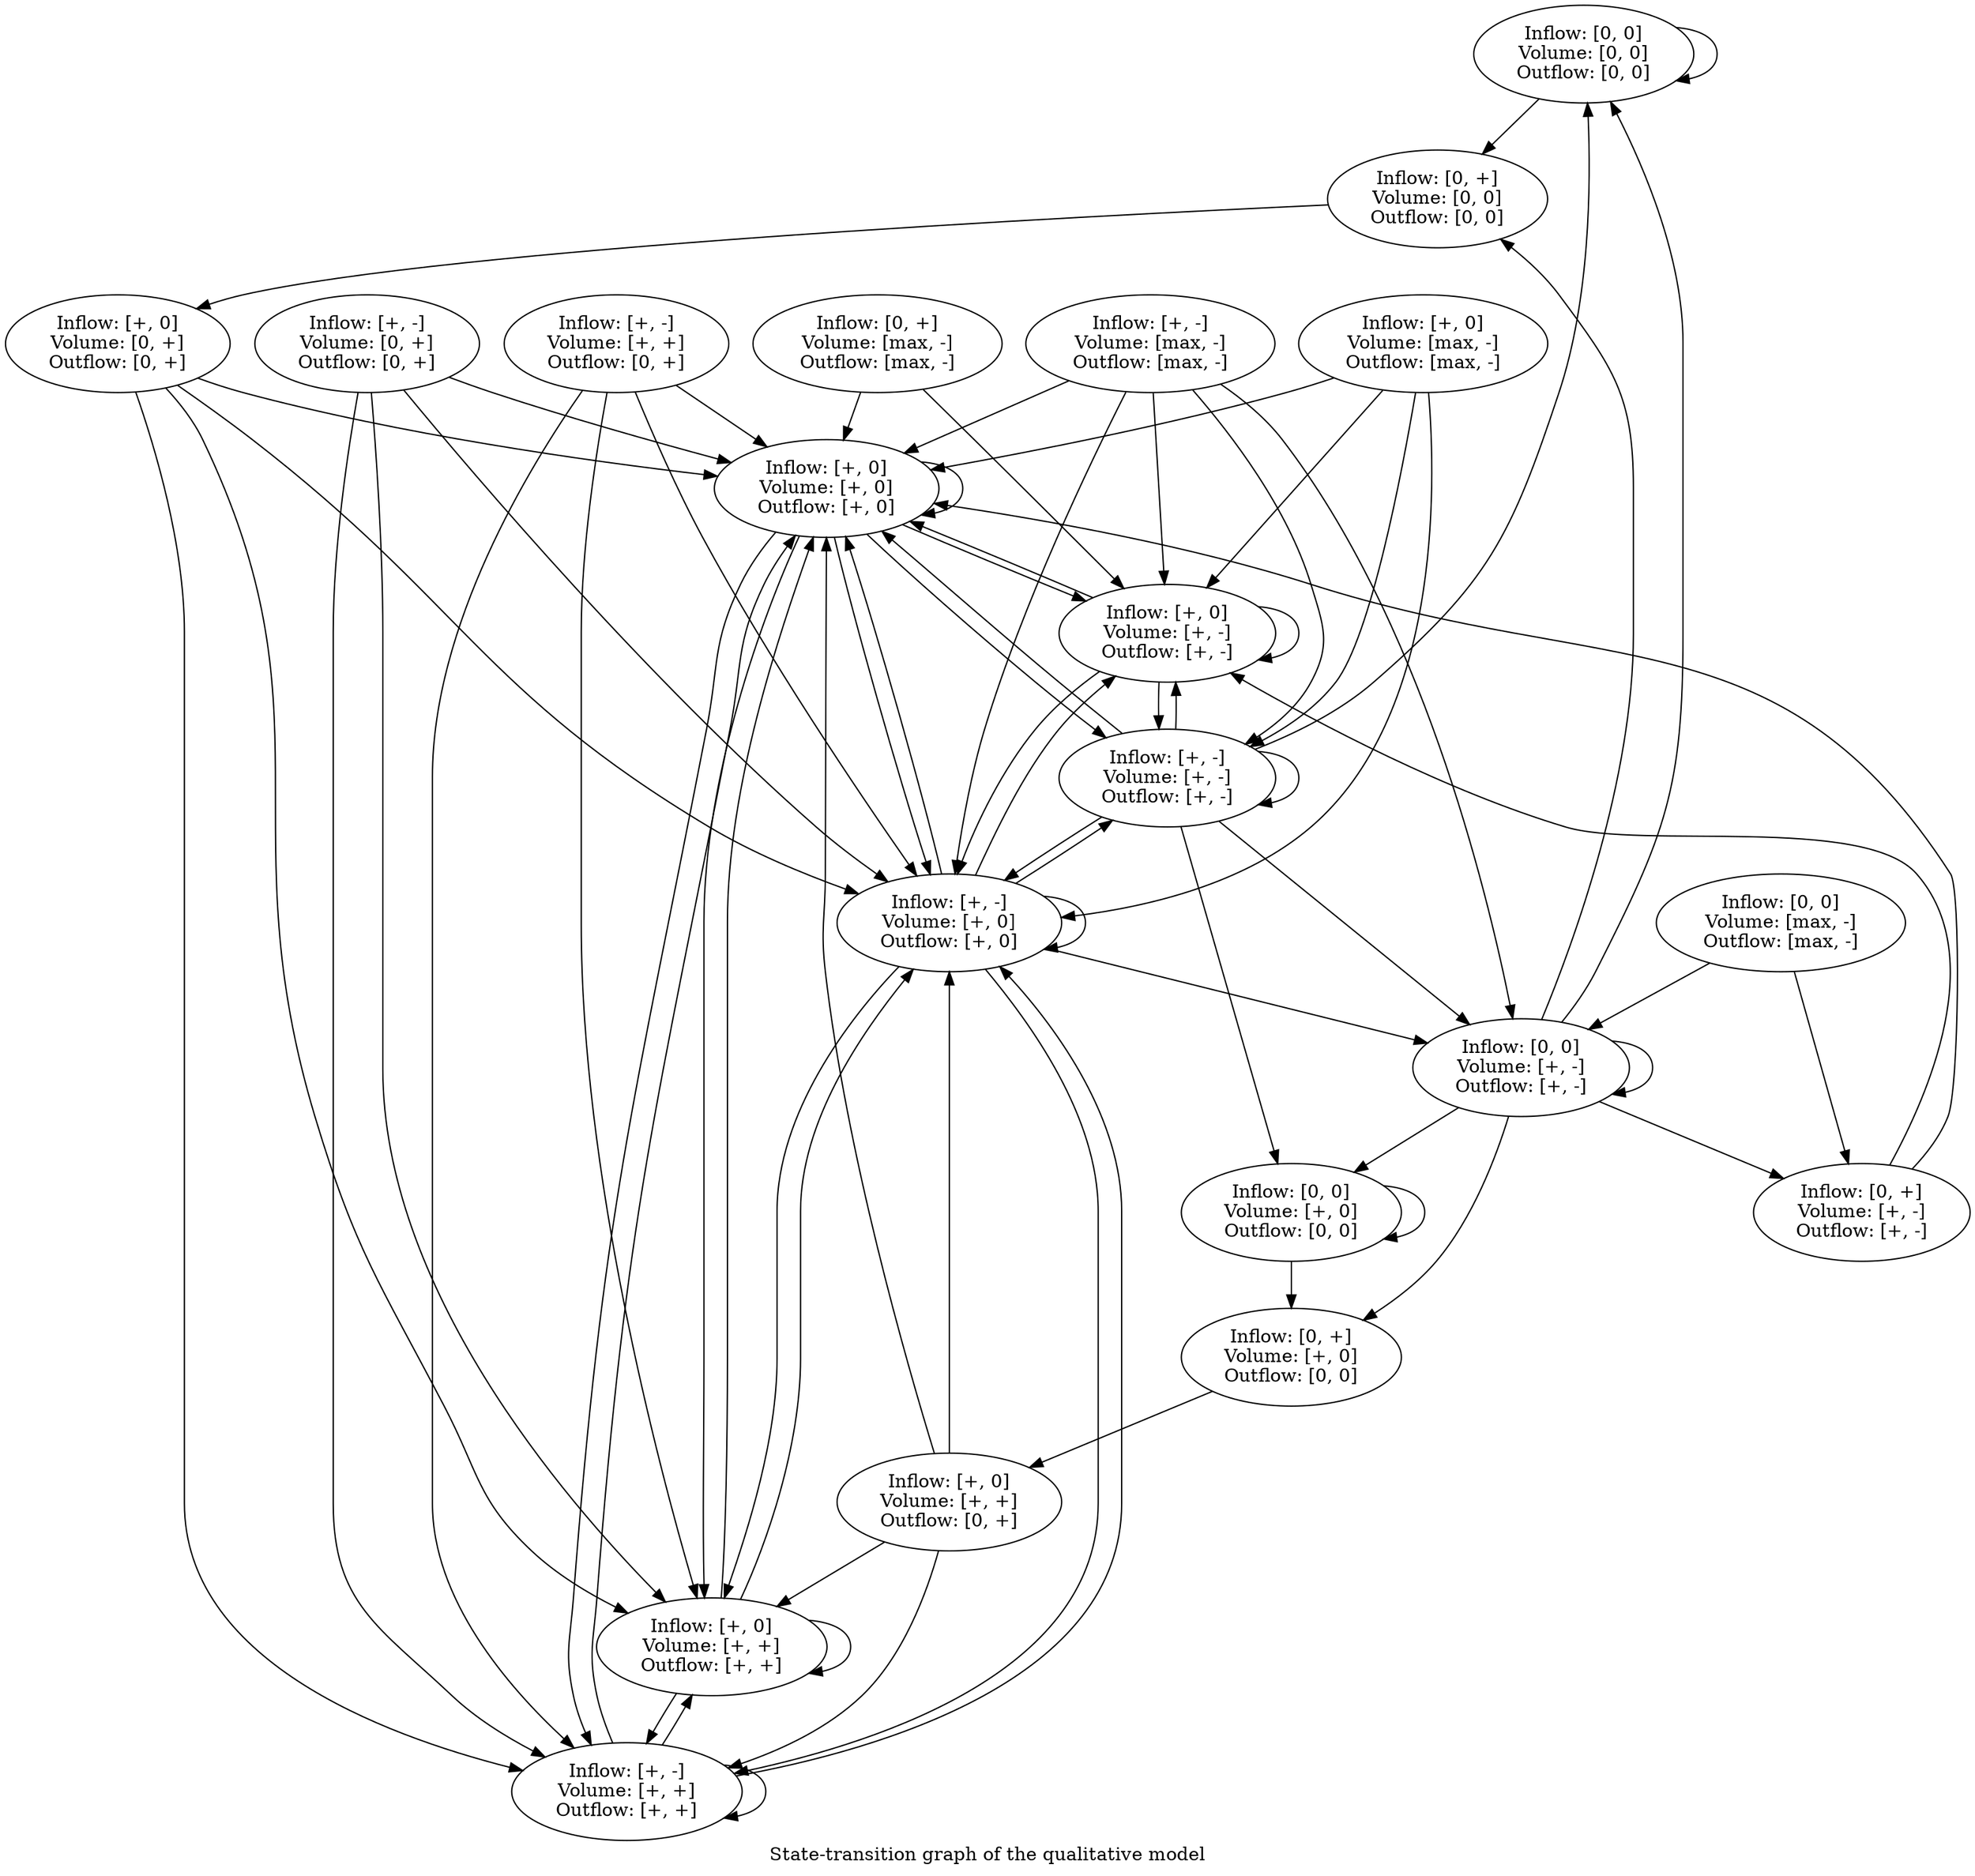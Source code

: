 strict digraph "" {
	graph [label="State-transition graph of the qualitative model",
		normalize=True,
		overlap=False,
		sep=0.5,
		smoothing=avg_dist,
		splines=True
	];
	"Inflow: [0, 0]
Volume: [0, 0]
Outflow: [0, 0]" -> "Inflow: [0, 0]
Volume: [0, 0]
Outflow: [0, 0]";
	"Inflow: [0, 0]
Volume: [0, 0]
Outflow: [0, 0]" -> "Inflow: [0, +]
Volume: [0, 0]
Outflow: [0, 0]";
	"Inflow: [0, +]
Volume: [0, 0]
Outflow: [0, 0]" -> "Inflow: [+, 0]
Volume: [0, +]
Outflow: [0, +]";
	"Inflow: [0, 0]
Volume: [+, -]
Outflow: [+, -]" -> "Inflow: [0, 0]
Volume: [0, 0]
Outflow: [0, 0]";
	"Inflow: [0, 0]
Volume: [+, -]
Outflow: [+, -]" -> "Inflow: [0, +]
Volume: [0, 0]
Outflow: [0, 0]";
	"Inflow: [0, 0]
Volume: [+, -]
Outflow: [+, -]" -> "Inflow: [0, 0]
Volume: [+, -]
Outflow: [+, -]";
	"Inflow: [0, 0]
Volume: [+, -]
Outflow: [+, -]" -> "Inflow: [0, 0]
Volume: [+, 0]
Outflow: [0, 0]";
	"Inflow: [0, 0]
Volume: [+, -]
Outflow: [+, -]" -> "Inflow: [0, +]
Volume: [+, -]
Outflow: [+, -]";
	"Inflow: [0, 0]
Volume: [+, -]
Outflow: [+, -]" -> "Inflow: [0, +]
Volume: [+, 0]
Outflow: [0, 0]";
	"Inflow: [0, 0]
Volume: [+, 0]
Outflow: [0, 0]" -> "Inflow: [0, 0]
Volume: [+, 0]
Outflow: [0, 0]";
	"Inflow: [0, 0]
Volume: [+, 0]
Outflow: [0, 0]" -> "Inflow: [0, +]
Volume: [+, 0]
Outflow: [0, 0]";
	"Inflow: [0, +]
Volume: [+, -]
Outflow: [+, -]" -> "Inflow: [+, 0]
Volume: [+, -]
Outflow: [+, -]";
	"Inflow: [0, +]
Volume: [+, -]
Outflow: [+, -]" -> "Inflow: [+, 0]
Volume: [+, 0]
Outflow: [+, 0]";
	"Inflow: [0, +]
Volume: [+, 0]
Outflow: [0, 0]" -> "Inflow: [+, 0]
Volume: [+, +]
Outflow: [0, +]";
	"Inflow: [0, 0]
Volume: [max, -]
Outflow: [max, -]" -> "Inflow: [0, 0]
Volume: [+, -]
Outflow: [+, -]";
	"Inflow: [0, 0]
Volume: [max, -]
Outflow: [max, -]" -> "Inflow: [0, +]
Volume: [+, -]
Outflow: [+, -]";
	"Inflow: [+, 0]
Volume: [0, +]
Outflow: [0, +]" -> "Inflow: [+, 0]
Volume: [+, 0]
Outflow: [+, 0]";
	"Inflow: [+, 0]
Volume: [0, +]
Outflow: [0, +]" -> "Inflow: [+, -]
Volume: [+, 0]
Outflow: [+, 0]";
	"Inflow: [+, 0]
Volume: [0, +]
Outflow: [0, +]" -> "Inflow: [+, -]
Volume: [+, +]
Outflow: [+, +]";
	"Inflow: [+, 0]
Volume: [0, +]
Outflow: [0, +]" -> "Inflow: [+, 0]
Volume: [+, +]
Outflow: [+, +]";
	"Inflow: [+, 0]
Volume: [+, -]
Outflow: [+, -]" -> "Inflow: [+, 0]
Volume: [+, -]
Outflow: [+, -]";
	"Inflow: [+, 0]
Volume: [+, -]
Outflow: [+, -]" -> "Inflow: [+, 0]
Volume: [+, 0]
Outflow: [+, 0]";
	"Inflow: [+, 0]
Volume: [+, -]
Outflow: [+, -]" -> "Inflow: [+, -]
Volume: [+, 0]
Outflow: [+, 0]";
	"Inflow: [+, 0]
Volume: [+, -]
Outflow: [+, -]" -> "Inflow: [+, -]
Volume: [+, -]
Outflow: [+, -]";
	"Inflow: [+, 0]
Volume: [+, 0]
Outflow: [+, 0]" -> "Inflow: [+, 0]
Volume: [+, -]
Outflow: [+, -]";
	"Inflow: [+, 0]
Volume: [+, 0]
Outflow: [+, 0]" -> "Inflow: [+, 0]
Volume: [+, 0]
Outflow: [+, 0]";
	"Inflow: [+, 0]
Volume: [+, 0]
Outflow: [+, 0]" -> "Inflow: [+, -]
Volume: [+, 0]
Outflow: [+, 0]";
	"Inflow: [+, 0]
Volume: [+, 0]
Outflow: [+, 0]" -> "Inflow: [+, -]
Volume: [+, +]
Outflow: [+, +]";
	"Inflow: [+, 0]
Volume: [+, 0]
Outflow: [+, 0]" -> "Inflow: [+, 0]
Volume: [+, +]
Outflow: [+, +]";
	"Inflow: [+, 0]
Volume: [+, 0]
Outflow: [+, 0]" -> "Inflow: [+, -]
Volume: [+, -]
Outflow: [+, -]";
	"Inflow: [+, 0]
Volume: [+, +]
Outflow: [0, +]" -> "Inflow: [+, 0]
Volume: [+, 0]
Outflow: [+, 0]";
	"Inflow: [+, 0]
Volume: [+, +]
Outflow: [0, +]" -> "Inflow: [+, -]
Volume: [+, 0]
Outflow: [+, 0]";
	"Inflow: [+, 0]
Volume: [+, +]
Outflow: [0, +]" -> "Inflow: [+, -]
Volume: [+, +]
Outflow: [+, +]";
	"Inflow: [+, 0]
Volume: [+, +]
Outflow: [0, +]" -> "Inflow: [+, 0]
Volume: [+, +]
Outflow: [+, +]";
	"Inflow: [0, +]
Volume: [max, -]
Outflow: [max, -]" -> "Inflow: [+, 0]
Volume: [+, -]
Outflow: [+, -]";
	"Inflow: [0, +]
Volume: [max, -]
Outflow: [max, -]" -> "Inflow: [+, 0]
Volume: [+, 0]
Outflow: [+, 0]";
	"Inflow: [+, -]
Volume: [0, +]
Outflow: [0, +]" -> "Inflow: [+, 0]
Volume: [+, 0]
Outflow: [+, 0]";
	"Inflow: [+, -]
Volume: [0, +]
Outflow: [0, +]" -> "Inflow: [+, -]
Volume: [+, 0]
Outflow: [+, 0]";
	"Inflow: [+, -]
Volume: [0, +]
Outflow: [0, +]" -> "Inflow: [+, -]
Volume: [+, +]
Outflow: [+, +]";
	"Inflow: [+, -]
Volume: [0, +]
Outflow: [0, +]" -> "Inflow: [+, 0]
Volume: [+, +]
Outflow: [+, +]";
	"Inflow: [+, -]
Volume: [+, 0]
Outflow: [+, 0]" -> "Inflow: [0, 0]
Volume: [+, -]
Outflow: [+, -]";
	"Inflow: [+, -]
Volume: [+, 0]
Outflow: [+, 0]" -> "Inflow: [+, 0]
Volume: [+, -]
Outflow: [+, -]";
	"Inflow: [+, -]
Volume: [+, 0]
Outflow: [+, 0]" -> "Inflow: [+, 0]
Volume: [+, 0]
Outflow: [+, 0]";
	"Inflow: [+, -]
Volume: [+, 0]
Outflow: [+, 0]" -> "Inflow: [+, -]
Volume: [+, 0]
Outflow: [+, 0]";
	"Inflow: [+, -]
Volume: [+, 0]
Outflow: [+, 0]" -> "Inflow: [+, -]
Volume: [+, +]
Outflow: [+, +]";
	"Inflow: [+, -]
Volume: [+, 0]
Outflow: [+, 0]" -> "Inflow: [+, 0]
Volume: [+, +]
Outflow: [+, +]";
	"Inflow: [+, -]
Volume: [+, 0]
Outflow: [+, 0]" -> "Inflow: [+, -]
Volume: [+, -]
Outflow: [+, -]";
	"Inflow: [+, -]
Volume: [+, +]
Outflow: [+, +]" -> "Inflow: [+, 0]
Volume: [+, 0]
Outflow: [+, 0]";
	"Inflow: [+, -]
Volume: [+, +]
Outflow: [+, +]" -> "Inflow: [+, -]
Volume: [+, 0]
Outflow: [+, 0]";
	"Inflow: [+, -]
Volume: [+, +]
Outflow: [+, +]" -> "Inflow: [+, -]
Volume: [+, +]
Outflow: [+, +]";
	"Inflow: [+, -]
Volume: [+, +]
Outflow: [+, +]" -> "Inflow: [+, 0]
Volume: [+, +]
Outflow: [+, +]";
	"Inflow: [+, 0]
Volume: [+, +]
Outflow: [+, +]" -> "Inflow: [+, 0]
Volume: [+, 0]
Outflow: [+, 0]";
	"Inflow: [+, 0]
Volume: [+, +]
Outflow: [+, +]" -> "Inflow: [+, -]
Volume: [+, 0]
Outflow: [+, 0]";
	"Inflow: [+, 0]
Volume: [+, +]
Outflow: [+, +]" -> "Inflow: [+, -]
Volume: [+, +]
Outflow: [+, +]";
	"Inflow: [+, 0]
Volume: [+, +]
Outflow: [+, +]" -> "Inflow: [+, 0]
Volume: [+, +]
Outflow: [+, +]";
	"Inflow: [+, -]
Volume: [+, -]
Outflow: [+, -]" -> "Inflow: [0, 0]
Volume: [0, 0]
Outflow: [0, 0]";
	"Inflow: [+, -]
Volume: [+, -]
Outflow: [+, -]" -> "Inflow: [0, 0]
Volume: [+, -]
Outflow: [+, -]";
	"Inflow: [+, -]
Volume: [+, -]
Outflow: [+, -]" -> "Inflow: [0, 0]
Volume: [+, 0]
Outflow: [0, 0]";
	"Inflow: [+, -]
Volume: [+, -]
Outflow: [+, -]" -> "Inflow: [+, 0]
Volume: [+, -]
Outflow: [+, -]";
	"Inflow: [+, -]
Volume: [+, -]
Outflow: [+, -]" -> "Inflow: [+, 0]
Volume: [+, 0]
Outflow: [+, 0]";
	"Inflow: [+, -]
Volume: [+, -]
Outflow: [+, -]" -> "Inflow: [+, -]
Volume: [+, 0]
Outflow: [+, 0]";
	"Inflow: [+, -]
Volume: [+, -]
Outflow: [+, -]" -> "Inflow: [+, -]
Volume: [+, -]
Outflow: [+, -]";
	"Inflow: [+, -]
Volume: [+, +]
Outflow: [0, +]" -> "Inflow: [+, 0]
Volume: [+, 0]
Outflow: [+, 0]";
	"Inflow: [+, -]
Volume: [+, +]
Outflow: [0, +]" -> "Inflow: [+, -]
Volume: [+, 0]
Outflow: [+, 0]";
	"Inflow: [+, -]
Volume: [+, +]
Outflow: [0, +]" -> "Inflow: [+, -]
Volume: [+, +]
Outflow: [+, +]";
	"Inflow: [+, -]
Volume: [+, +]
Outflow: [0, +]" -> "Inflow: [+, 0]
Volume: [+, +]
Outflow: [+, +]";
	"Inflow: [+, -]
Volume: [max, -]
Outflow: [max, -]" -> "Inflow: [0, 0]
Volume: [+, -]
Outflow: [+, -]";
	"Inflow: [+, -]
Volume: [max, -]
Outflow: [max, -]" -> "Inflow: [+, 0]
Volume: [+, -]
Outflow: [+, -]";
	"Inflow: [+, -]
Volume: [max, -]
Outflow: [max, -]" -> "Inflow: [+, 0]
Volume: [+, 0]
Outflow: [+, 0]";
	"Inflow: [+, -]
Volume: [max, -]
Outflow: [max, -]" -> "Inflow: [+, -]
Volume: [+, 0]
Outflow: [+, 0]";
	"Inflow: [+, -]
Volume: [max, -]
Outflow: [max, -]" -> "Inflow: [+, -]
Volume: [+, -]
Outflow: [+, -]";
	"Inflow: [+, 0]
Volume: [max, -]
Outflow: [max, -]" -> "Inflow: [+, 0]
Volume: [+, -]
Outflow: [+, -]";
	"Inflow: [+, 0]
Volume: [max, -]
Outflow: [max, -]" -> "Inflow: [+, 0]
Volume: [+, 0]
Outflow: [+, 0]";
	"Inflow: [+, 0]
Volume: [max, -]
Outflow: [max, -]" -> "Inflow: [+, -]
Volume: [+, 0]
Outflow: [+, 0]";
	"Inflow: [+, 0]
Volume: [max, -]
Outflow: [max, -]" -> "Inflow: [+, -]
Volume: [+, -]
Outflow: [+, -]";
}
